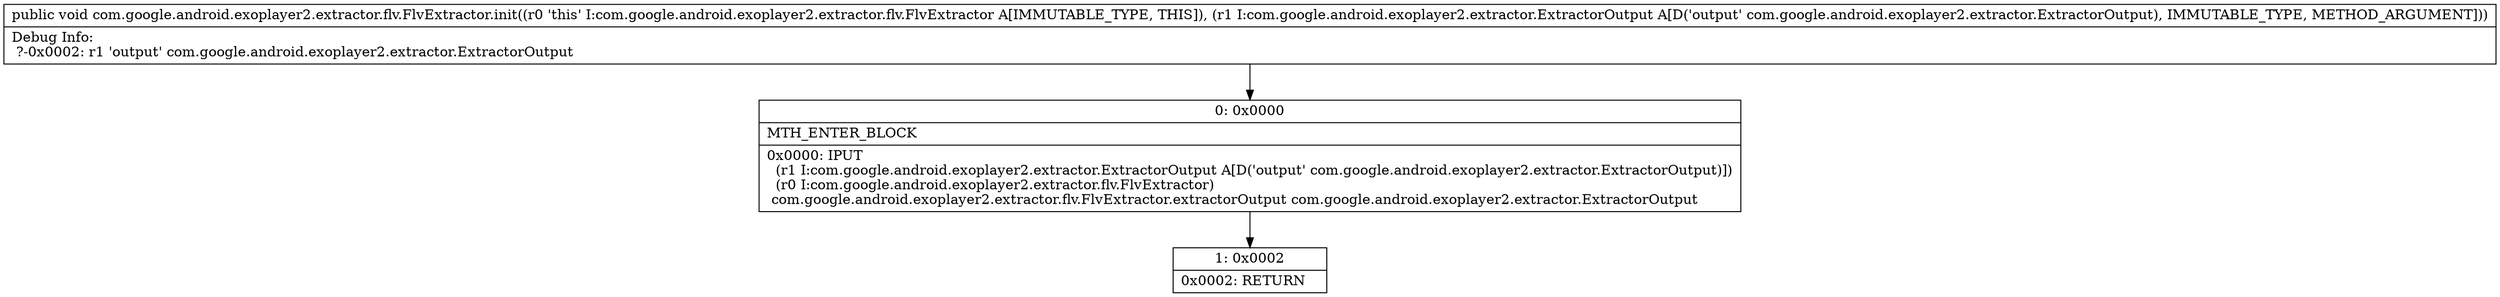 digraph "CFG forcom.google.android.exoplayer2.extractor.flv.FlvExtractor.init(Lcom\/google\/android\/exoplayer2\/extractor\/ExtractorOutput;)V" {
Node_0 [shape=record,label="{0\:\ 0x0000|MTH_ENTER_BLOCK\l|0x0000: IPUT  \l  (r1 I:com.google.android.exoplayer2.extractor.ExtractorOutput A[D('output' com.google.android.exoplayer2.extractor.ExtractorOutput)])\l  (r0 I:com.google.android.exoplayer2.extractor.flv.FlvExtractor)\l com.google.android.exoplayer2.extractor.flv.FlvExtractor.extractorOutput com.google.android.exoplayer2.extractor.ExtractorOutput \l}"];
Node_1 [shape=record,label="{1\:\ 0x0002|0x0002: RETURN   \l}"];
MethodNode[shape=record,label="{public void com.google.android.exoplayer2.extractor.flv.FlvExtractor.init((r0 'this' I:com.google.android.exoplayer2.extractor.flv.FlvExtractor A[IMMUTABLE_TYPE, THIS]), (r1 I:com.google.android.exoplayer2.extractor.ExtractorOutput A[D('output' com.google.android.exoplayer2.extractor.ExtractorOutput), IMMUTABLE_TYPE, METHOD_ARGUMENT]))  | Debug Info:\l  ?\-0x0002: r1 'output' com.google.android.exoplayer2.extractor.ExtractorOutput\l}"];
MethodNode -> Node_0;
Node_0 -> Node_1;
}

